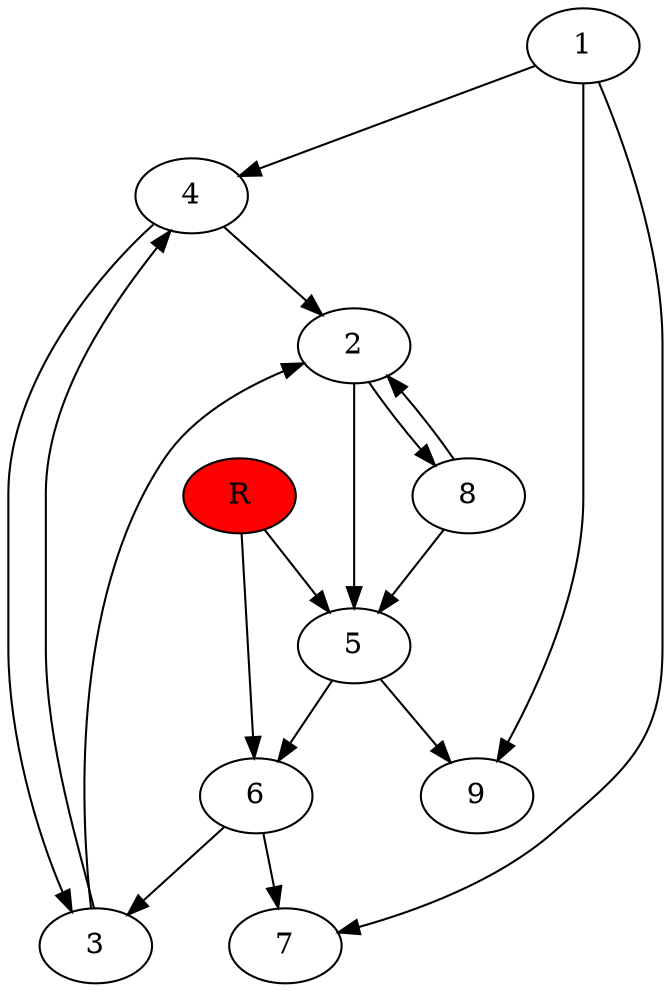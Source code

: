 digraph prb29682 {
	1
	2
	3
	4
	5
	6
	7
	8
	R [fillcolor="#ff0000" style=filled]
	1 -> 4
	1 -> 7
	1 -> 9
	2 -> 5
	2 -> 8
	3 -> 2
	3 -> 4
	4 -> 2
	4 -> 3
	5 -> 6
	5 -> 9
	6 -> 3
	6 -> 7
	8 -> 2
	8 -> 5
	R -> 5
	R -> 6
}
